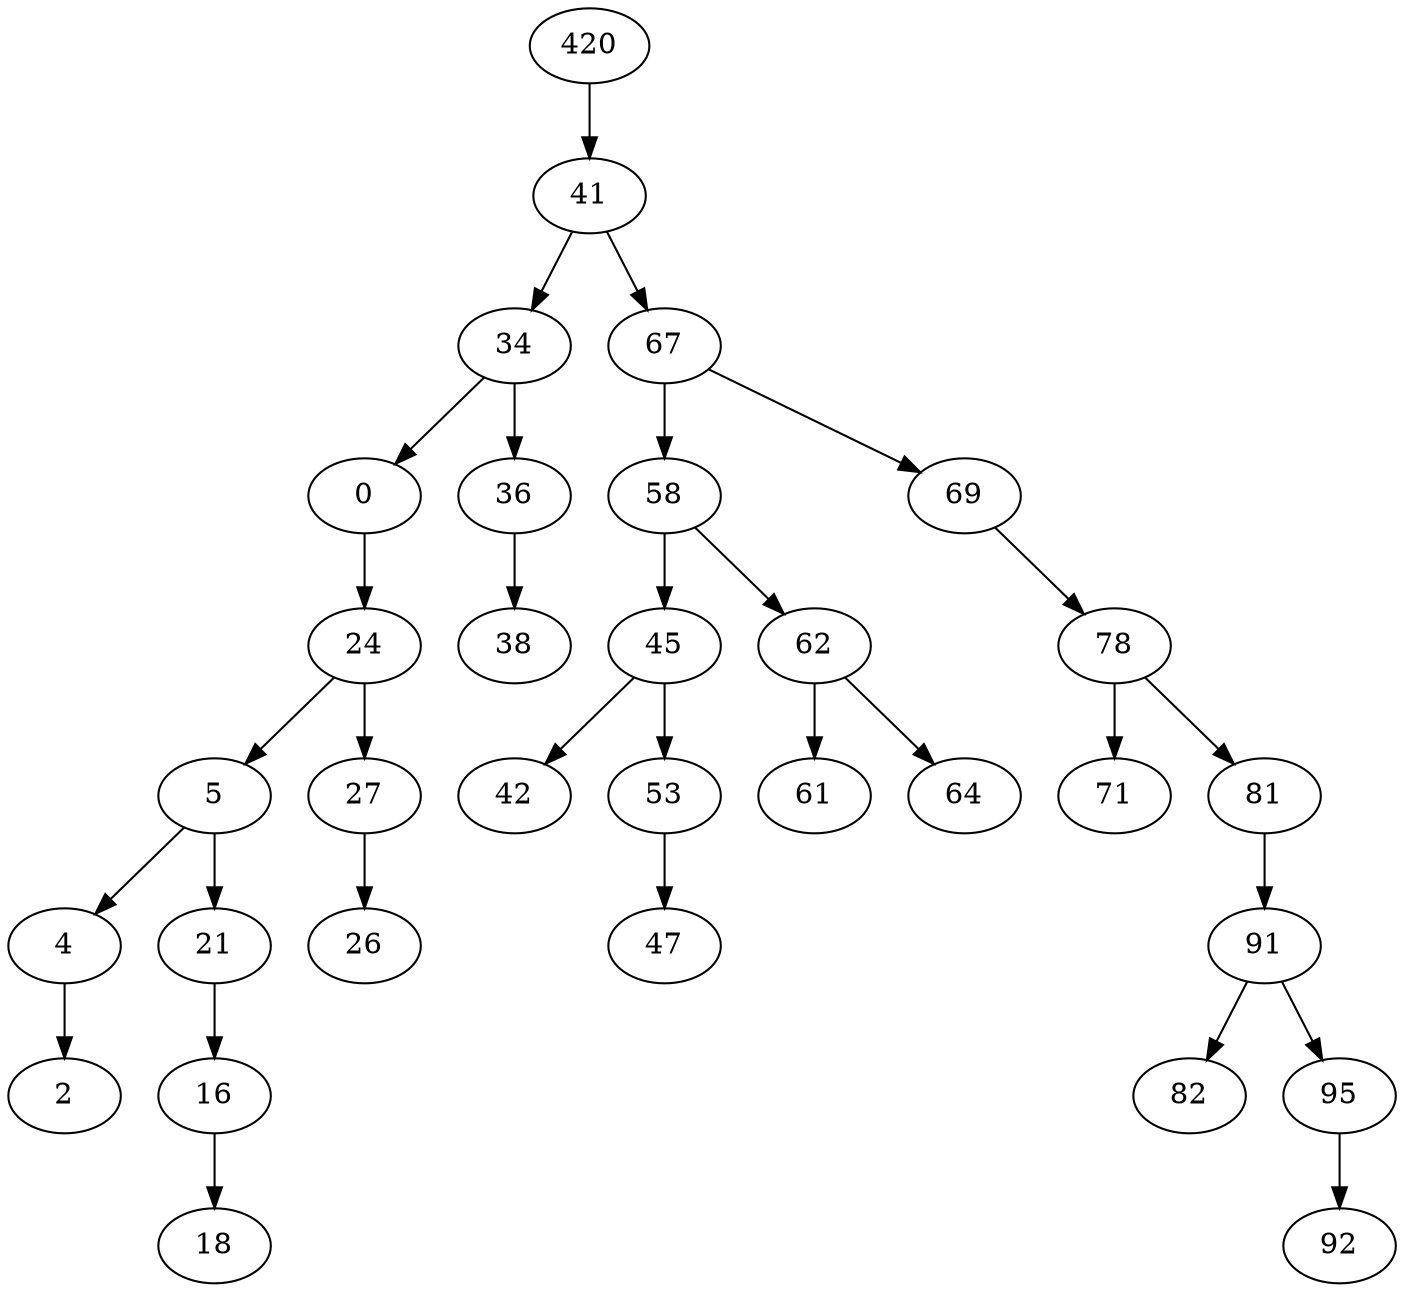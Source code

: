 digraph Tree {
	420 -> 41
	41 -> 34
	34 -> 0
	0 -> 24
	24 -> 5
	5 -> 4
	4 -> 2
	2
	5 -> 21
	21 -> 16
	16 -> 18
	18
	24 -> 27
	27 -> 26
	26
	34 -> 36
	36 -> 38
	38
	41 -> 67
	67 -> 58
	58 -> 45
	45 -> 42
	42
	45 -> 53
	53 -> 47
	47
	58 -> 62
	62 -> 61
	61
	62 -> 64
	64
	67 -> 69
	69 -> 78
	78 -> 71
	71
	78 -> 81
	81 -> 91
	91 -> 82
	82
	91 -> 95
	95 -> 92
	92
}
